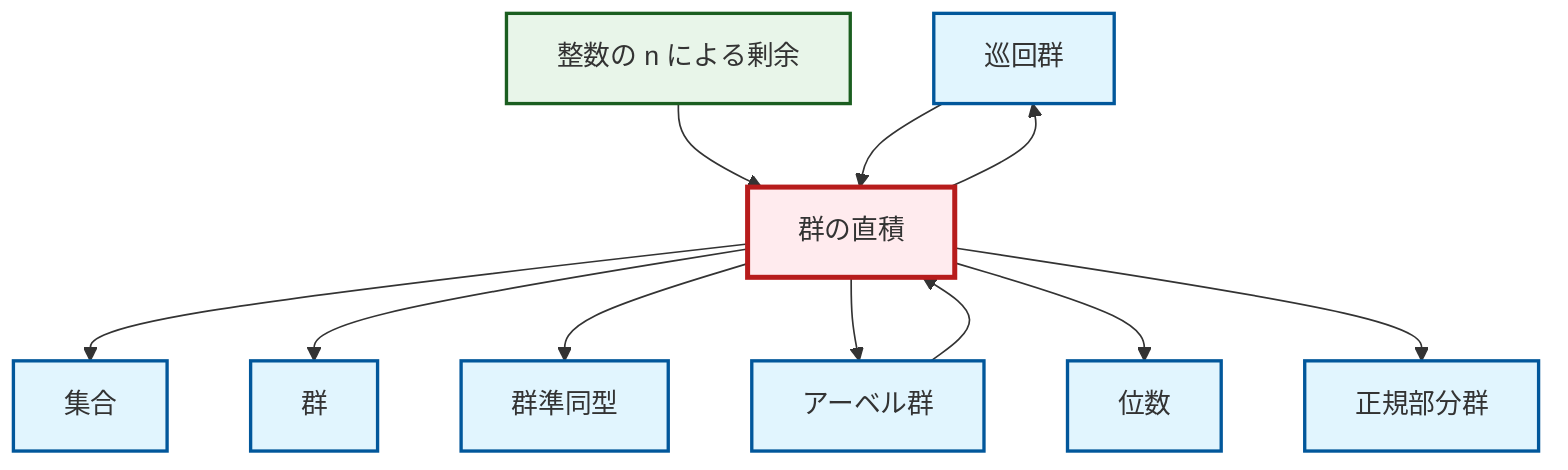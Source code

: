 graph TD
    classDef definition fill:#e1f5fe,stroke:#01579b,stroke-width:2px
    classDef theorem fill:#f3e5f5,stroke:#4a148c,stroke-width:2px
    classDef axiom fill:#fff3e0,stroke:#e65100,stroke-width:2px
    classDef example fill:#e8f5e9,stroke:#1b5e20,stroke-width:2px
    classDef current fill:#ffebee,stroke:#b71c1c,stroke-width:3px
    def-group["群"]:::definition
    def-homomorphism["群準同型"]:::definition
    def-cyclic-group["巡回群"]:::definition
    def-normal-subgroup["正規部分群"]:::definition
    def-set["集合"]:::definition
    def-order["位数"]:::definition
    def-direct-product["群の直積"]:::definition
    ex-quotient-integers-mod-n["整数の n による剰余"]:::example
    def-abelian-group["アーベル群"]:::definition
    def-direct-product --> def-cyclic-group
    def-direct-product --> def-set
    def-direct-product --> def-group
    ex-quotient-integers-mod-n --> def-direct-product
    def-direct-product --> def-homomorphism
    def-direct-product --> def-abelian-group
    def-direct-product --> def-order
    def-abelian-group --> def-direct-product
    def-cyclic-group --> def-direct-product
    def-direct-product --> def-normal-subgroup
    class def-direct-product current